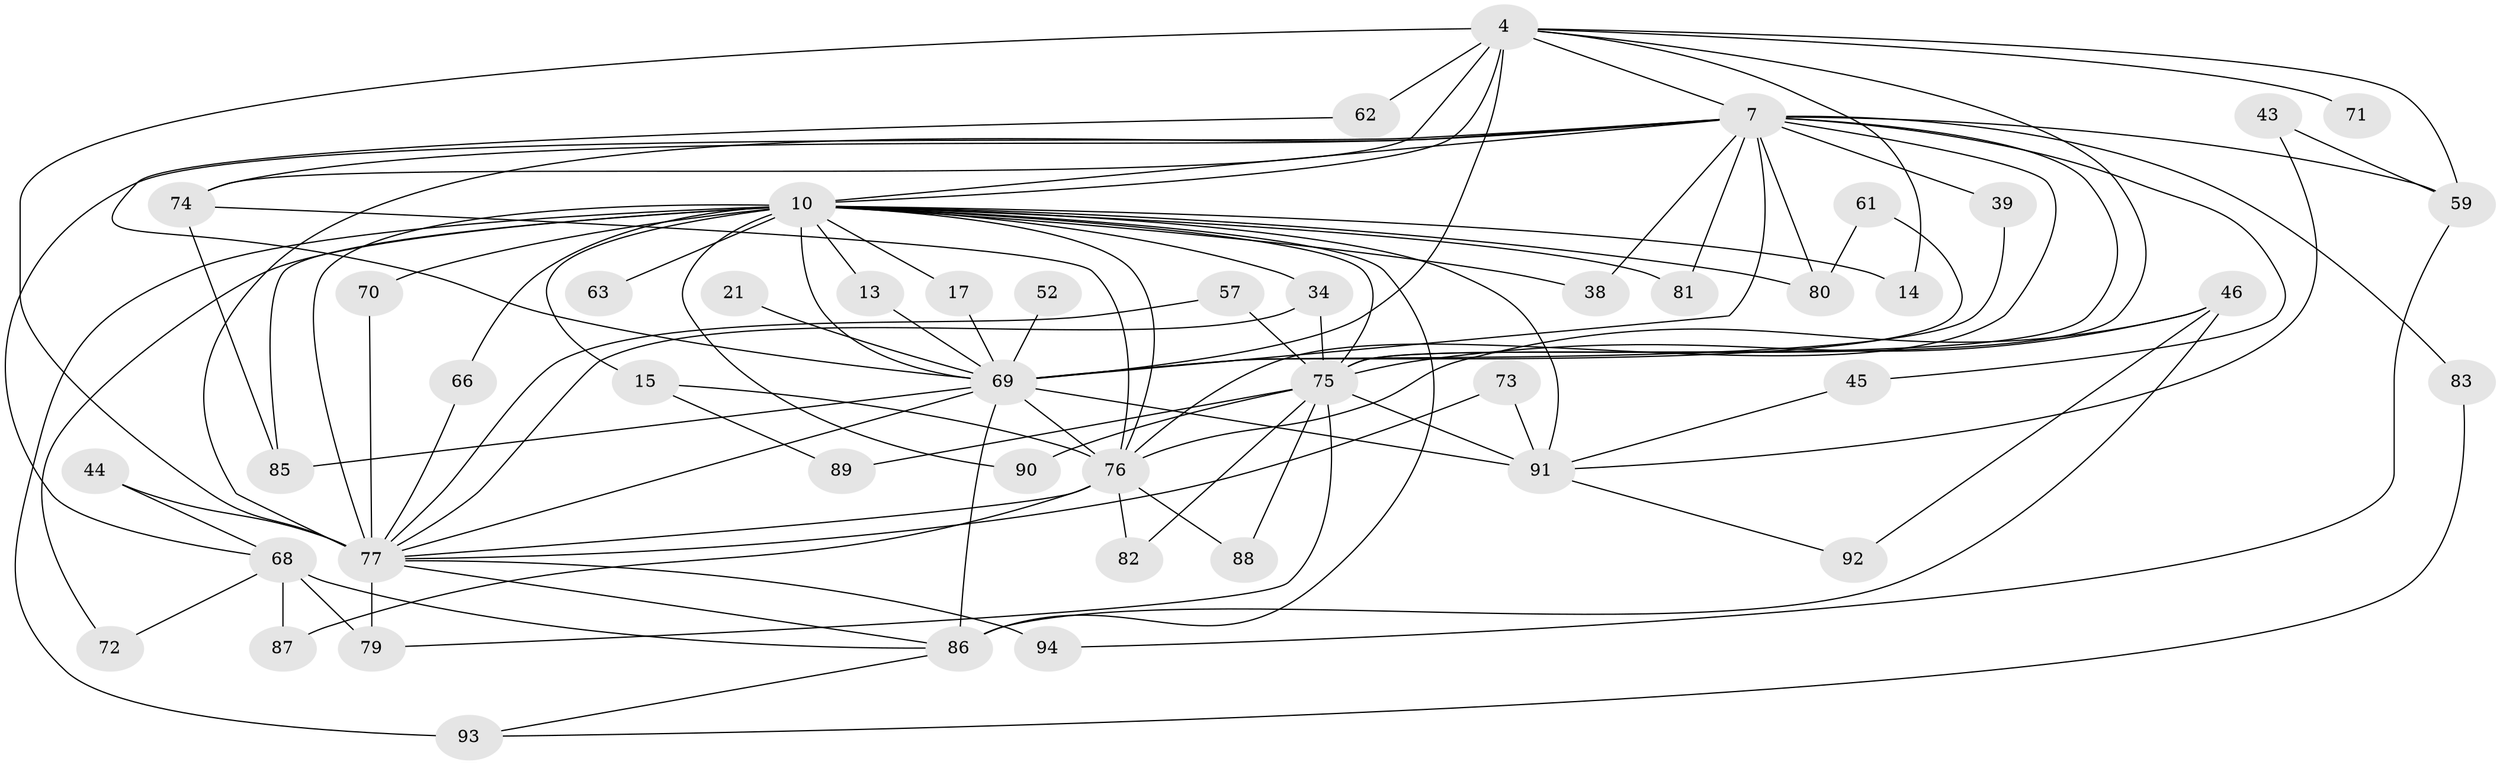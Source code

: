 // original degree distribution, {15: 0.010638297872340425, 16: 0.02127659574468085, 13: 0.010638297872340425, 18: 0.02127659574468085, 19: 0.010638297872340425, 21: 0.02127659574468085, 22: 0.010638297872340425, 4: 0.0851063829787234, 6: 0.02127659574468085, 2: 0.5531914893617021, 11: 0.010638297872340425, 3: 0.14893617021276595, 9: 0.010638297872340425, 5: 0.0425531914893617, 10: 0.010638297872340425, 7: 0.010638297872340425}
// Generated by graph-tools (version 1.1) at 2025/47/03/04/25 21:47:39]
// undirected, 47 vertices, 100 edges
graph export_dot {
graph [start="1"]
  node [color=gray90,style=filled];
  4 [super="+3"];
  7 [super="+5"];
  10 [super="+9"];
  13;
  14;
  15;
  17;
  21;
  34 [super="+19"];
  38;
  39;
  43;
  44;
  45;
  46;
  52;
  57;
  59 [super="+29+28"];
  61;
  62 [super="+27"];
  63;
  66;
  68 [super="+23"];
  69 [super="+49+8"];
  70 [super="+48"];
  71;
  72;
  73;
  74 [super="+47+67"];
  75 [super="+32+58+56"];
  76 [super="+64"];
  77 [super="+42+2"];
  79 [super="+30+60"];
  80 [super="+33"];
  81;
  82;
  83;
  85 [super="+25"];
  86 [super="+78"];
  87;
  88;
  89;
  90;
  91 [super="+84"];
  92;
  93 [super="+18"];
  94 [super="+11"];
  4 -- 7 [weight=4];
  4 -- 10 [weight=4];
  4 -- 71 [weight=2];
  4 -- 77 [weight=5];
  4 -- 14;
  4 -- 62 [weight=2];
  4 -- 59;
  4 -- 74 [weight=2];
  4 -- 75;
  4 -- 69 [weight=4];
  7 -- 10 [weight=4];
  7 -- 38;
  7 -- 39;
  7 -- 80 [weight=2];
  7 -- 83;
  7 -- 68 [weight=2];
  7 -- 45;
  7 -- 81;
  7 -- 59 [weight=2];
  7 -- 77 [weight=4];
  7 -- 75 [weight=5];
  7 -- 74;
  7 -- 69 [weight=6];
  7 -- 76;
  10 -- 14;
  10 -- 15 [weight=2];
  10 -- 38;
  10 -- 63 [weight=2];
  10 -- 66;
  10 -- 69 [weight=5];
  10 -- 70 [weight=2];
  10 -- 76;
  10 -- 90;
  10 -- 93 [weight=2];
  10 -- 72;
  10 -- 13;
  10 -- 17;
  10 -- 81;
  10 -- 80;
  10 -- 34;
  10 -- 85;
  10 -- 86;
  10 -- 75;
  10 -- 77 [weight=4];
  10 -- 91 [weight=2];
  13 -- 69;
  15 -- 89;
  15 -- 76;
  17 -- 69;
  21 -- 69;
  34 -- 77;
  34 -- 75;
  39 -- 69;
  43 -- 59;
  43 -- 91;
  44 -- 68;
  44 -- 77;
  45 -- 91;
  46 -- 92;
  46 -- 86 [weight=2];
  46 -- 75;
  46 -- 76;
  52 -- 69 [weight=2];
  57 -- 77;
  57 -- 75;
  59 -- 94;
  61 -- 80;
  61 -- 69;
  62 -- 69;
  66 -- 77;
  68 -- 72;
  68 -- 87;
  68 -- 79 [weight=2];
  68 -- 86 [weight=2];
  69 -- 86 [weight=4];
  69 -- 91 [weight=2];
  69 -- 77 [weight=5];
  69 -- 85;
  69 -- 76 [weight=3];
  70 -- 77;
  73 -- 77;
  73 -- 91;
  74 -- 85;
  74 -- 76;
  75 -- 88;
  75 -- 79;
  75 -- 82;
  75 -- 89;
  75 -- 90;
  75 -- 91 [weight=2];
  76 -- 77;
  76 -- 82;
  76 -- 87;
  76 -- 88;
  77 -- 79;
  77 -- 86;
  77 -- 94 [weight=2];
  83 -- 93;
  86 -- 93;
  91 -- 92;
}
